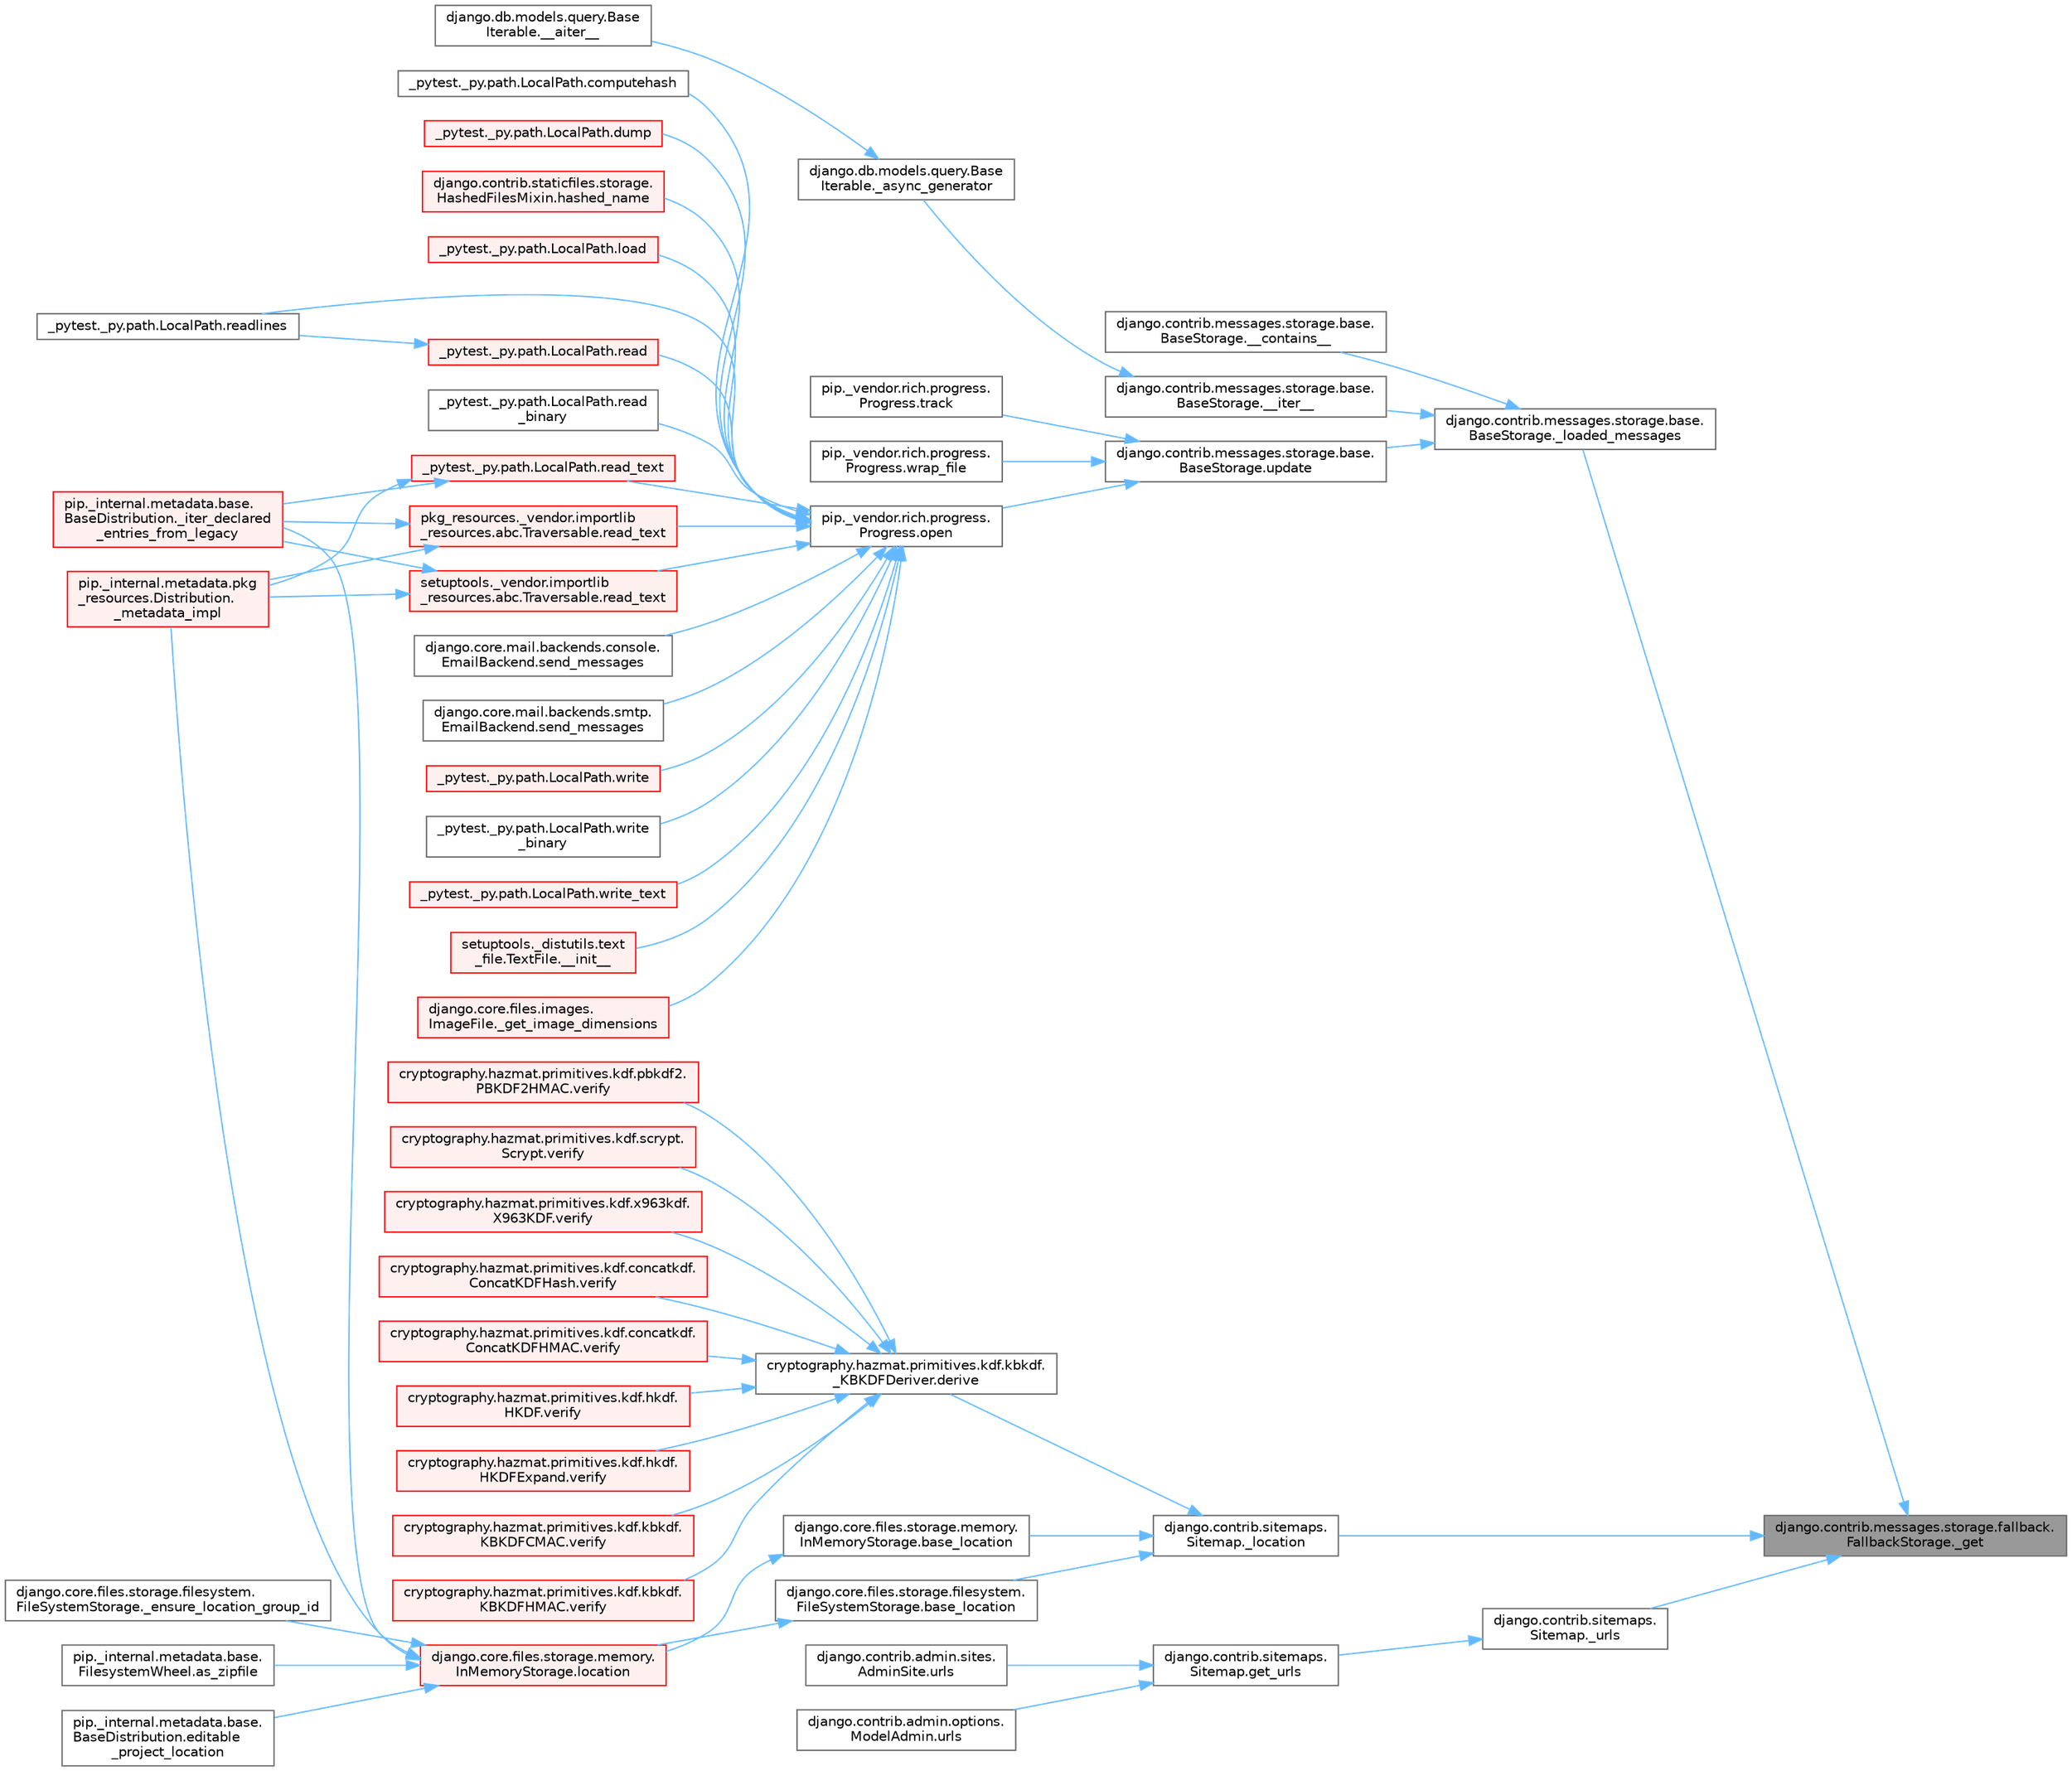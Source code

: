 digraph "django.contrib.messages.storage.fallback.FallbackStorage._get"
{
 // LATEX_PDF_SIZE
  bgcolor="transparent";
  edge [fontname=Helvetica,fontsize=10,labelfontname=Helvetica,labelfontsize=10];
  node [fontname=Helvetica,fontsize=10,shape=box,height=0.2,width=0.4];
  rankdir="RL";
  Node1 [id="Node000001",label="django.contrib.messages.storage.fallback.\lFallbackStorage._get",height=0.2,width=0.4,color="gray40", fillcolor="grey60", style="filled", fontcolor="black",tooltip=" "];
  Node1 -> Node2 [id="edge1_Node000001_Node000002",dir="back",color="steelblue1",style="solid",tooltip=" "];
  Node2 [id="Node000002",label="django.contrib.messages.storage.base.\lBaseStorage._loaded_messages",height=0.2,width=0.4,color="grey40", fillcolor="white", style="filled",URL="$classdjango_1_1contrib_1_1messages_1_1storage_1_1base_1_1_base_storage.html#aae271e69706ef6bcb050affc180b81e1",tooltip=" "];
  Node2 -> Node3 [id="edge2_Node000002_Node000003",dir="back",color="steelblue1",style="solid",tooltip=" "];
  Node3 [id="Node000003",label="django.contrib.messages.storage.base.\lBaseStorage.__contains__",height=0.2,width=0.4,color="grey40", fillcolor="white", style="filled",URL="$classdjango_1_1contrib_1_1messages_1_1storage_1_1base_1_1_base_storage.html#aa0b6fbe6aacbe913194613f52754053d",tooltip=" "];
  Node2 -> Node4 [id="edge3_Node000002_Node000004",dir="back",color="steelblue1",style="solid",tooltip=" "];
  Node4 [id="Node000004",label="django.contrib.messages.storage.base.\lBaseStorage.__iter__",height=0.2,width=0.4,color="grey40", fillcolor="white", style="filled",URL="$classdjango_1_1contrib_1_1messages_1_1storage_1_1base_1_1_base_storage.html#a89c594a6d79beed25f3396208bd84400",tooltip=" "];
  Node4 -> Node5 [id="edge4_Node000004_Node000005",dir="back",color="steelblue1",style="solid",tooltip=" "];
  Node5 [id="Node000005",label="django.db.models.query.Base\lIterable._async_generator",height=0.2,width=0.4,color="grey40", fillcolor="white", style="filled",URL="$classdjango_1_1db_1_1models_1_1query_1_1_base_iterable.html#a3ecc2267976bc6628d1fe84d78355144",tooltip=" "];
  Node5 -> Node6 [id="edge5_Node000005_Node000006",dir="back",color="steelblue1",style="solid",tooltip=" "];
  Node6 [id="Node000006",label="django.db.models.query.Base\lIterable.__aiter__",height=0.2,width=0.4,color="grey40", fillcolor="white", style="filled",URL="$classdjango_1_1db_1_1models_1_1query_1_1_base_iterable.html#a43cb23849277ca87b702f8431492e8d9",tooltip=" "];
  Node2 -> Node7 [id="edge6_Node000002_Node000007",dir="back",color="steelblue1",style="solid",tooltip=" "];
  Node7 [id="Node000007",label="django.contrib.messages.storage.base.\lBaseStorage.update",height=0.2,width=0.4,color="grey40", fillcolor="white", style="filled",URL="$classdjango_1_1contrib_1_1messages_1_1storage_1_1base_1_1_base_storage.html#a6e7b6b257bc8af4bd1d58d53235679a2",tooltip=" "];
  Node7 -> Node8 [id="edge7_Node000007_Node000008",dir="back",color="steelblue1",style="solid",tooltip=" "];
  Node8 [id="Node000008",label="pip._vendor.rich.progress.\lProgress.open",height=0.2,width=0.4,color="grey40", fillcolor="white", style="filled",URL="$classpip_1_1__vendor_1_1rich_1_1progress_1_1_progress.html#a204bface9fc63d04e72844b751bcd8e3",tooltip=" "];
  Node8 -> Node9 [id="edge8_Node000008_Node000009",dir="back",color="steelblue1",style="solid",tooltip=" "];
  Node9 [id="Node000009",label="setuptools._distutils.text\l_file.TextFile.__init__",height=0.2,width=0.4,color="red", fillcolor="#FFF0F0", style="filled",URL="$classsetuptools_1_1__distutils_1_1text__file_1_1_text_file.html#aeb26f34e394b4e658295391382cc8813",tooltip=" "];
  Node8 -> Node41 [id="edge9_Node000008_Node000041",dir="back",color="steelblue1",style="solid",tooltip=" "];
  Node41 [id="Node000041",label="django.core.files.images.\lImageFile._get_image_dimensions",height=0.2,width=0.4,color="red", fillcolor="#FFF0F0", style="filled",URL="$classdjango_1_1core_1_1files_1_1images_1_1_image_file.html#a2832e2235f63c851f4652a4ea59ec924",tooltip=" "];
  Node8 -> Node970 [id="edge10_Node000008_Node000970",dir="back",color="steelblue1",style="solid",tooltip=" "];
  Node970 [id="Node000970",label="_pytest._py.path.LocalPath.computehash",height=0.2,width=0.4,color="grey40", fillcolor="white", style="filled",URL="$class__pytest_1_1__py_1_1path_1_1_local_path.html#aa82d067bed26e6655d315d858254160b",tooltip=" "];
  Node8 -> Node971 [id="edge11_Node000008_Node000971",dir="back",color="steelblue1",style="solid",tooltip=" "];
  Node971 [id="Node000971",label="_pytest._py.path.LocalPath.dump",height=0.2,width=0.4,color="red", fillcolor="#FFF0F0", style="filled",URL="$class__pytest_1_1__py_1_1path_1_1_local_path.html#a2f45e7b54f2823ed6746a19107ae68b4",tooltip=" "];
  Node8 -> Node742 [id="edge12_Node000008_Node000742",dir="back",color="steelblue1",style="solid",tooltip=" "];
  Node742 [id="Node000742",label="django.contrib.staticfiles.storage.\lHashedFilesMixin.hashed_name",height=0.2,width=0.4,color="red", fillcolor="#FFF0F0", style="filled",URL="$classdjango_1_1contrib_1_1staticfiles_1_1storage_1_1_hashed_files_mixin.html#aa30283e5d1a2177cf975b44ae95e45e4",tooltip=" "];
  Node8 -> Node973 [id="edge13_Node000008_Node000973",dir="back",color="steelblue1",style="solid",tooltip=" "];
  Node973 [id="Node000973",label="_pytest._py.path.LocalPath.load",height=0.2,width=0.4,color="red", fillcolor="#FFF0F0", style="filled",URL="$class__pytest_1_1__py_1_1path_1_1_local_path.html#a284b118886fe9a033c146647826faf72",tooltip=" "];
  Node8 -> Node974 [id="edge14_Node000008_Node000974",dir="back",color="steelblue1",style="solid",tooltip=" "];
  Node974 [id="Node000974",label="_pytest._py.path.LocalPath.read",height=0.2,width=0.4,color="red", fillcolor="#FFF0F0", style="filled",URL="$class__pytest_1_1__py_1_1path_1_1_local_path.html#a8640b65f715ce8a258379deb78a68fd8",tooltip=" "];
  Node974 -> Node1119 [id="edge15_Node000974_Node001119",dir="back",color="steelblue1",style="solid",tooltip=" "];
  Node1119 [id="Node001119",label="_pytest._py.path.LocalPath.readlines",height=0.2,width=0.4,color="grey40", fillcolor="white", style="filled",URL="$class__pytest_1_1__py_1_1path_1_1_local_path.html#ab4ae86092b85919c6d43e793d049c3b3",tooltip=" "];
  Node8 -> Node1010 [id="edge16_Node000008_Node001010",dir="back",color="steelblue1",style="solid",tooltip=" "];
  Node1010 [id="Node001010",label="_pytest._py.path.LocalPath.read\l_binary",height=0.2,width=0.4,color="grey40", fillcolor="white", style="filled",URL="$class__pytest_1_1__py_1_1path_1_1_local_path.html#adc47986c47c70f2b5889b85af157cd59",tooltip=" "];
  Node8 -> Node1011 [id="edge17_Node000008_Node001011",dir="back",color="steelblue1",style="solid",tooltip=" "];
  Node1011 [id="Node001011",label="_pytest._py.path.LocalPath.read_text",height=0.2,width=0.4,color="red", fillcolor="#FFF0F0", style="filled",URL="$class__pytest_1_1__py_1_1path_1_1_local_path.html#aea3efa14b998c32e27f6604263858398",tooltip=" "];
  Node1011 -> Node101 [id="edge18_Node001011_Node000101",dir="back",color="steelblue1",style="solid",tooltip=" "];
  Node101 [id="Node000101",label="pip._internal.metadata.base.\lBaseDistribution._iter_declared\l_entries_from_legacy",height=0.2,width=0.4,color="red", fillcolor="#FFF0F0", style="filled",URL="$classpip_1_1__internal_1_1metadata_1_1base_1_1_base_distribution.html#afe1092a9a3492091a1532c8907ccd9e8",tooltip=" "];
  Node1011 -> Node103 [id="edge19_Node001011_Node000103",dir="back",color="steelblue1",style="solid",tooltip=" "];
  Node103 [id="Node000103",label="pip._internal.metadata.pkg\l_resources.Distribution.\l_metadata_impl",height=0.2,width=0.4,color="red", fillcolor="#FFF0F0", style="filled",URL="$classpip_1_1__internal_1_1metadata_1_1pkg__resources_1_1_distribution.html#a7d4ae76260de7d1936446c407277ad5b",tooltip=" "];
  Node8 -> Node1143 [id="edge20_Node000008_Node001143",dir="back",color="steelblue1",style="solid",tooltip=" "];
  Node1143 [id="Node001143",label="pkg_resources._vendor.importlib\l_resources.abc.Traversable.read_text",height=0.2,width=0.4,color="red", fillcolor="#FFF0F0", style="filled",URL="$classpkg__resources_1_1__vendor_1_1importlib__resources_1_1abc_1_1_traversable.html#a2fa0982edeea4b5f1a38953c1d81f10b",tooltip=" "];
  Node1143 -> Node101 [id="edge21_Node001143_Node000101",dir="back",color="steelblue1",style="solid",tooltip=" "];
  Node1143 -> Node103 [id="edge22_Node001143_Node000103",dir="back",color="steelblue1",style="solid",tooltip=" "];
  Node8 -> Node1144 [id="edge23_Node000008_Node001144",dir="back",color="steelblue1",style="solid",tooltip=" "];
  Node1144 [id="Node001144",label="setuptools._vendor.importlib\l_resources.abc.Traversable.read_text",height=0.2,width=0.4,color="red", fillcolor="#FFF0F0", style="filled",URL="$classsetuptools_1_1__vendor_1_1importlib__resources_1_1abc_1_1_traversable.html#aee408e70fdcc58915b97b67f3dd981a3",tooltip=" "];
  Node1144 -> Node101 [id="edge24_Node001144_Node000101",dir="back",color="steelblue1",style="solid",tooltip=" "];
  Node1144 -> Node103 [id="edge25_Node001144_Node000103",dir="back",color="steelblue1",style="solid",tooltip=" "];
  Node8 -> Node1119 [id="edge26_Node000008_Node001119",dir="back",color="steelblue1",style="solid",tooltip=" "];
  Node8 -> Node1145 [id="edge27_Node000008_Node001145",dir="back",color="steelblue1",style="solid",tooltip=" "];
  Node1145 [id="Node001145",label="django.core.mail.backends.console.\lEmailBackend.send_messages",height=0.2,width=0.4,color="grey40", fillcolor="white", style="filled",URL="$classdjango_1_1core_1_1mail_1_1backends_1_1console_1_1_email_backend.html#ae3c7f922df87a228638e98cbb97a3deb",tooltip=" "];
  Node8 -> Node1146 [id="edge28_Node000008_Node001146",dir="back",color="steelblue1",style="solid",tooltip=" "];
  Node1146 [id="Node001146",label="django.core.mail.backends.smtp.\lEmailBackend.send_messages",height=0.2,width=0.4,color="grey40", fillcolor="white", style="filled",URL="$classdjango_1_1core_1_1mail_1_1backends_1_1smtp_1_1_email_backend.html#a0d829964e867581b24047266e5c3dca6",tooltip=" "];
  Node8 -> Node1147 [id="edge29_Node000008_Node001147",dir="back",color="steelblue1",style="solid",tooltip=" "];
  Node1147 [id="Node001147",label="_pytest._py.path.LocalPath.write",height=0.2,width=0.4,color="red", fillcolor="#FFF0F0", style="filled",URL="$class__pytest_1_1__py_1_1path_1_1_local_path.html#a8f782fcf3e7b991a42259724f3d25de2",tooltip=" "];
  Node8 -> Node1148 [id="edge30_Node000008_Node001148",dir="back",color="steelblue1",style="solid",tooltip=" "];
  Node1148 [id="Node001148",label="_pytest._py.path.LocalPath.write\l_binary",height=0.2,width=0.4,color="grey40", fillcolor="white", style="filled",URL="$class__pytest_1_1__py_1_1path_1_1_local_path.html#a7534a4f27649c991dcbf86175776d5d9",tooltip=" "];
  Node8 -> Node1149 [id="edge31_Node000008_Node001149",dir="back",color="steelblue1",style="solid",tooltip=" "];
  Node1149 [id="Node001149",label="_pytest._py.path.LocalPath.write_text",height=0.2,width=0.4,color="red", fillcolor="#FFF0F0", style="filled",URL="$class__pytest_1_1__py_1_1path_1_1_local_path.html#aa5dd623ba884ffb1a61b8a65bfb38d1f",tooltip=" "];
  Node7 -> Node725 [id="edge32_Node000007_Node000725",dir="back",color="steelblue1",style="solid",tooltip=" "];
  Node725 [id="Node000725",label="pip._vendor.rich.progress.\lProgress.track",height=0.2,width=0.4,color="grey40", fillcolor="white", style="filled",URL="$classpip_1_1__vendor_1_1rich_1_1progress_1_1_progress.html#aee9ea5592b98f74ebb5acb76bc499601",tooltip=" "];
  Node7 -> Node726 [id="edge33_Node000007_Node000726",dir="back",color="steelblue1",style="solid",tooltip=" "];
  Node726 [id="Node000726",label="pip._vendor.rich.progress.\lProgress.wrap_file",height=0.2,width=0.4,color="grey40", fillcolor="white", style="filled",URL="$classpip_1_1__vendor_1_1rich_1_1progress_1_1_progress.html#a53efbf901b66a0000b6d3fd0c53250be",tooltip=" "];
  Node1 -> Node97 [id="edge34_Node000001_Node000097",dir="back",color="steelblue1",style="solid",tooltip=" "];
  Node97 [id="Node000097",label="django.contrib.sitemaps.\lSitemap._location",height=0.2,width=0.4,color="grey40", fillcolor="white", style="filled",URL="$classdjango_1_1contrib_1_1sitemaps_1_1_sitemap.html#ad4d48aad160bd294701d80a07987fc7b",tooltip=" "];
  Node97 -> Node98 [id="edge35_Node000097_Node000098",dir="back",color="steelblue1",style="solid",tooltip=" "];
  Node98 [id="Node000098",label="django.core.files.storage.filesystem.\lFileSystemStorage.base_location",height=0.2,width=0.4,color="grey40", fillcolor="white", style="filled",URL="$classdjango_1_1core_1_1files_1_1storage_1_1filesystem_1_1_file_system_storage.html#aab15e13dc9df22740960fa72aba72da5",tooltip=" "];
  Node98 -> Node99 [id="edge36_Node000098_Node000099",dir="back",color="steelblue1",style="solid",tooltip=" "];
  Node99 [id="Node000099",label="django.core.files.storage.memory.\lInMemoryStorage.location",height=0.2,width=0.4,color="red", fillcolor="#FFF0F0", style="filled",URL="$classdjango_1_1core_1_1files_1_1storage_1_1memory_1_1_in_memory_storage.html#ac07879a754326faa2de48cb4929aec21",tooltip=" "];
  Node99 -> Node100 [id="edge37_Node000099_Node000100",dir="back",color="steelblue1",style="solid",tooltip=" "];
  Node100 [id="Node000100",label="django.core.files.storage.filesystem.\lFileSystemStorage._ensure_location_group_id",height=0.2,width=0.4,color="grey40", fillcolor="white", style="filled",URL="$classdjango_1_1core_1_1files_1_1storage_1_1filesystem_1_1_file_system_storage.html#ada5408450b8d45745c1b0e5f4525c6f4",tooltip=" "];
  Node99 -> Node101 [id="edge38_Node000099_Node000101",dir="back",color="steelblue1",style="solid",tooltip=" "];
  Node99 -> Node103 [id="edge39_Node000099_Node000103",dir="back",color="steelblue1",style="solid",tooltip=" "];
  Node99 -> Node3143 [id="edge40_Node000099_Node003143",dir="back",color="steelblue1",style="solid",tooltip=" "];
  Node3143 [id="Node003143",label="pip._internal.metadata.base.\lFilesystemWheel.as_zipfile",height=0.2,width=0.4,color="grey40", fillcolor="white", style="filled",URL="$classpip_1_1__internal_1_1metadata_1_1base_1_1_filesystem_wheel.html#a2edf7e9c5613ec85a815971d9f55ac82",tooltip=" "];
  Node99 -> Node1014 [id="edge41_Node000099_Node001014",dir="back",color="steelblue1",style="solid",tooltip=" "];
  Node1014 [id="Node001014",label="pip._internal.metadata.base.\lBaseDistribution.editable\l_project_location",height=0.2,width=0.4,color="grey40", fillcolor="white", style="filled",URL="$classpip_1_1__internal_1_1metadata_1_1base_1_1_base_distribution.html#a59297eb536a210ff36a71d4dda673749",tooltip=" "];
  Node97 -> Node3148 [id="edge42_Node000097_Node003148",dir="back",color="steelblue1",style="solid",tooltip=" "];
  Node3148 [id="Node003148",label="django.core.files.storage.memory.\lInMemoryStorage.base_location",height=0.2,width=0.4,color="grey40", fillcolor="white", style="filled",URL="$classdjango_1_1core_1_1files_1_1storage_1_1memory_1_1_in_memory_storage.html#a9602f1ede0aef08a10acc830af0caa7e",tooltip=" "];
  Node3148 -> Node99 [id="edge43_Node003148_Node000099",dir="back",color="steelblue1",style="solid",tooltip=" "];
  Node97 -> Node3149 [id="edge44_Node000097_Node003149",dir="back",color="steelblue1",style="solid",tooltip=" "];
  Node3149 [id="Node003149",label="cryptography.hazmat.primitives.kdf.kbkdf.\l_KBKDFDeriver.derive",height=0.2,width=0.4,color="grey40", fillcolor="white", style="filled",URL="$classcryptography_1_1hazmat_1_1primitives_1_1kdf_1_1kbkdf_1_1___k_b_k_d_f_deriver.html#a44ae0bc2dd2e2a18aff4870c69dfcf14",tooltip=" "];
  Node3149 -> Node3150 [id="edge45_Node003149_Node003150",dir="back",color="steelblue1",style="solid",tooltip=" "];
  Node3150 [id="Node003150",label="cryptography.hazmat.primitives.kdf.concatkdf.\lConcatKDFHash.verify",height=0.2,width=0.4,color="red", fillcolor="#FFF0F0", style="filled",URL="$classcryptography_1_1hazmat_1_1primitives_1_1kdf_1_1concatkdf_1_1_concat_k_d_f_hash.html#a872e664133e0cc33672c6fa5929f0bf8",tooltip=" "];
  Node3149 -> Node3151 [id="edge46_Node003149_Node003151",dir="back",color="steelblue1",style="solid",tooltip=" "];
  Node3151 [id="Node003151",label="cryptography.hazmat.primitives.kdf.concatkdf.\lConcatKDFHMAC.verify",height=0.2,width=0.4,color="red", fillcolor="#FFF0F0", style="filled",URL="$classcryptography_1_1hazmat_1_1primitives_1_1kdf_1_1concatkdf_1_1_concat_k_d_f_h_m_a_c.html#aa6a81903e1b96874301933bc996c78bd",tooltip=" "];
  Node3149 -> Node3152 [id="edge47_Node003149_Node003152",dir="back",color="steelblue1",style="solid",tooltip=" "];
  Node3152 [id="Node003152",label="cryptography.hazmat.primitives.kdf.hkdf.\lHKDF.verify",height=0.2,width=0.4,color="red", fillcolor="#FFF0F0", style="filled",URL="$classcryptography_1_1hazmat_1_1primitives_1_1kdf_1_1hkdf_1_1_h_k_d_f.html#a7ac8bf663d79e3c30b68d44331902304",tooltip=" "];
  Node3149 -> Node3153 [id="edge48_Node003149_Node003153",dir="back",color="steelblue1",style="solid",tooltip=" "];
  Node3153 [id="Node003153",label="cryptography.hazmat.primitives.kdf.hkdf.\lHKDFExpand.verify",height=0.2,width=0.4,color="red", fillcolor="#FFF0F0", style="filled",URL="$classcryptography_1_1hazmat_1_1primitives_1_1kdf_1_1hkdf_1_1_h_k_d_f_expand.html#a74f916e6649372a432769965a7e01fea",tooltip=" "];
  Node3149 -> Node3154 [id="edge49_Node003149_Node003154",dir="back",color="steelblue1",style="solid",tooltip=" "];
  Node3154 [id="Node003154",label="cryptography.hazmat.primitives.kdf.kbkdf.\lKBKDFCMAC.verify",height=0.2,width=0.4,color="red", fillcolor="#FFF0F0", style="filled",URL="$classcryptography_1_1hazmat_1_1primitives_1_1kdf_1_1kbkdf_1_1_k_b_k_d_f_c_m_a_c.html#ab97e9dff30b4fe2752f1457c582fb0e3",tooltip=" "];
  Node3149 -> Node3155 [id="edge50_Node003149_Node003155",dir="back",color="steelblue1",style="solid",tooltip=" "];
  Node3155 [id="Node003155",label="cryptography.hazmat.primitives.kdf.kbkdf.\lKBKDFHMAC.verify",height=0.2,width=0.4,color="red", fillcolor="#FFF0F0", style="filled",URL="$classcryptography_1_1hazmat_1_1primitives_1_1kdf_1_1kbkdf_1_1_k_b_k_d_f_h_m_a_c.html#a34c59907c93650471d5ef56197cc0522",tooltip=" "];
  Node3149 -> Node3156 [id="edge51_Node003149_Node003156",dir="back",color="steelblue1",style="solid",tooltip=" "];
  Node3156 [id="Node003156",label="cryptography.hazmat.primitives.kdf.pbkdf2.\lPBKDF2HMAC.verify",height=0.2,width=0.4,color="red", fillcolor="#FFF0F0", style="filled",URL="$classcryptography_1_1hazmat_1_1primitives_1_1kdf_1_1pbkdf2_1_1_p_b_k_d_f2_h_m_a_c.html#a26ff66523aee7cc3fca19575bd6e7d8d",tooltip=" "];
  Node3149 -> Node3157 [id="edge52_Node003149_Node003157",dir="back",color="steelblue1",style="solid",tooltip=" "];
  Node3157 [id="Node003157",label="cryptography.hazmat.primitives.kdf.scrypt.\lScrypt.verify",height=0.2,width=0.4,color="red", fillcolor="#FFF0F0", style="filled",URL="$classcryptography_1_1hazmat_1_1primitives_1_1kdf_1_1scrypt_1_1_scrypt.html#ae148c4ac37fb38bf45f8c62fde18a9f7",tooltip=" "];
  Node3149 -> Node3158 [id="edge53_Node003149_Node003158",dir="back",color="steelblue1",style="solid",tooltip=" "];
  Node3158 [id="Node003158",label="cryptography.hazmat.primitives.kdf.x963kdf.\lX963KDF.verify",height=0.2,width=0.4,color="red", fillcolor="#FFF0F0", style="filled",URL="$classcryptography_1_1hazmat_1_1primitives_1_1kdf_1_1x963kdf_1_1_x963_k_d_f.html#a8b414f7fece75f6a933b19e9240d695d",tooltip=" "];
  Node1 -> Node3159 [id="edge54_Node000001_Node003159",dir="back",color="steelblue1",style="solid",tooltip=" "];
  Node3159 [id="Node003159",label="django.contrib.sitemaps.\lSitemap._urls",height=0.2,width=0.4,color="grey40", fillcolor="white", style="filled",URL="$classdjango_1_1contrib_1_1sitemaps_1_1_sitemap.html#af9e8bf42e915324bc9040a1223a499e5",tooltip=" "];
  Node3159 -> Node3160 [id="edge55_Node003159_Node003160",dir="back",color="steelblue1",style="solid",tooltip=" "];
  Node3160 [id="Node003160",label="django.contrib.sitemaps.\lSitemap.get_urls",height=0.2,width=0.4,color="grey40", fillcolor="white", style="filled",URL="$classdjango_1_1contrib_1_1sitemaps_1_1_sitemap.html#adf0582b6b190c92d1b65c14c97d464f2",tooltip=" "];
  Node3160 -> Node1723 [id="edge56_Node003160_Node001723",dir="back",color="steelblue1",style="solid",tooltip=" "];
  Node1723 [id="Node001723",label="django.contrib.admin.options.\lModelAdmin.urls",height=0.2,width=0.4,color="grey40", fillcolor="white", style="filled",URL="$classdjango_1_1contrib_1_1admin_1_1options_1_1_model_admin.html#acb0acd66eaa0285cb84a9725337e0461",tooltip=" "];
  Node3160 -> Node1724 [id="edge57_Node003160_Node001724",dir="back",color="steelblue1",style="solid",tooltip=" "];
  Node1724 [id="Node001724",label="django.contrib.admin.sites.\lAdminSite.urls",height=0.2,width=0.4,color="grey40", fillcolor="white", style="filled",URL="$classdjango_1_1contrib_1_1admin_1_1sites_1_1_admin_site.html#a5779602ab3f5e37505aa669f7e7d61d3",tooltip=" "];
}
